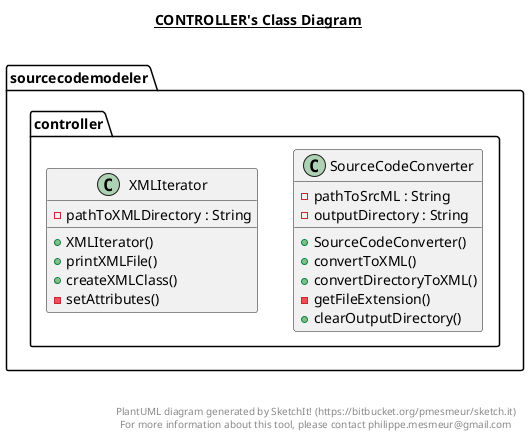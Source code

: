 @startuml

title __CONTROLLER's Class Diagram__\n

  package sourcecodemodeler {
    package sourcecodemodeler.controller {
      class SourceCodeConverter {
          - pathToSrcML : String
          - outputDirectory : String
          + SourceCodeConverter()
          + convertToXML()
          + convertDirectoryToXML()
          - getFileExtension()
          + clearOutputDirectory()
      }
    }
  }
  

  package sourcecodemodeler {
    package sourcecodemodeler.controller {
      class XMLIterator {
          - pathToXMLDirectory : String
          + XMLIterator()
          + printXMLFile()
          + createXMLClass()
          - setAttributes()
      }
    }
  }
  



right footer


PlantUML diagram generated by SketchIt! (https://bitbucket.org/pmesmeur/sketch.it)
For more information about this tool, please contact philippe.mesmeur@gmail.com
endfooter

@enduml
